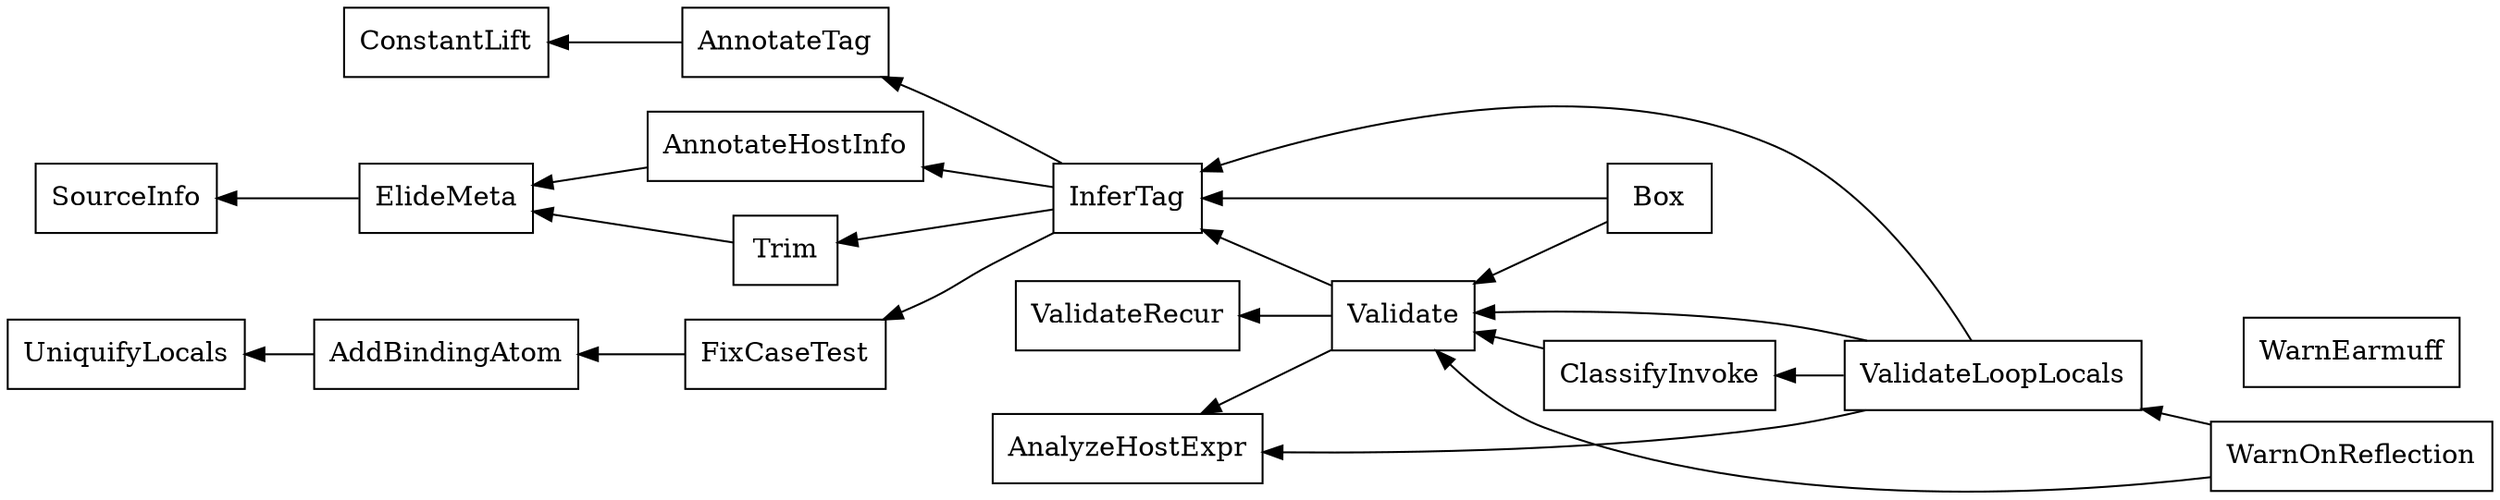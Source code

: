 strict digraph G {

rankdir = RL;


{
	node [shape=box];
	
	ConstantLift;
	UniquifyLocals;
	AnalyzeHostExpr;
	SourceInfo;
	ValidateRecur;
	AnnotateTag -> { ConstantLift };
	AnnotateHostInfo -> { ElideMeta }; 
	FixCaseTest -> { AddBindingAtom };
	AddBindingAtom -> { UniquifyLocals };
	WarnOnReflection -> { Validate, ValidateLoopLocals };
	ElideMeta -> { SourceInfo };
	Trim -> { ElideMeta };
	Box -> { InferTag; Validate };
	ValidateLoopLocals -> { Validate; AnalyzeHostExpr; InferTag; Validate ClassifyInvoke };
	Validate -> { InferTag, AnalyzeHostExpr, ValidateRecur };
    InferTag -> { AnnotateTag, AnnotateHostInfo, FixCaseTest, AnnotateHostInfo, Trim };
	ClassifyInvoke -> { Validate };
	WarnEarmuff;
	
}
}	
